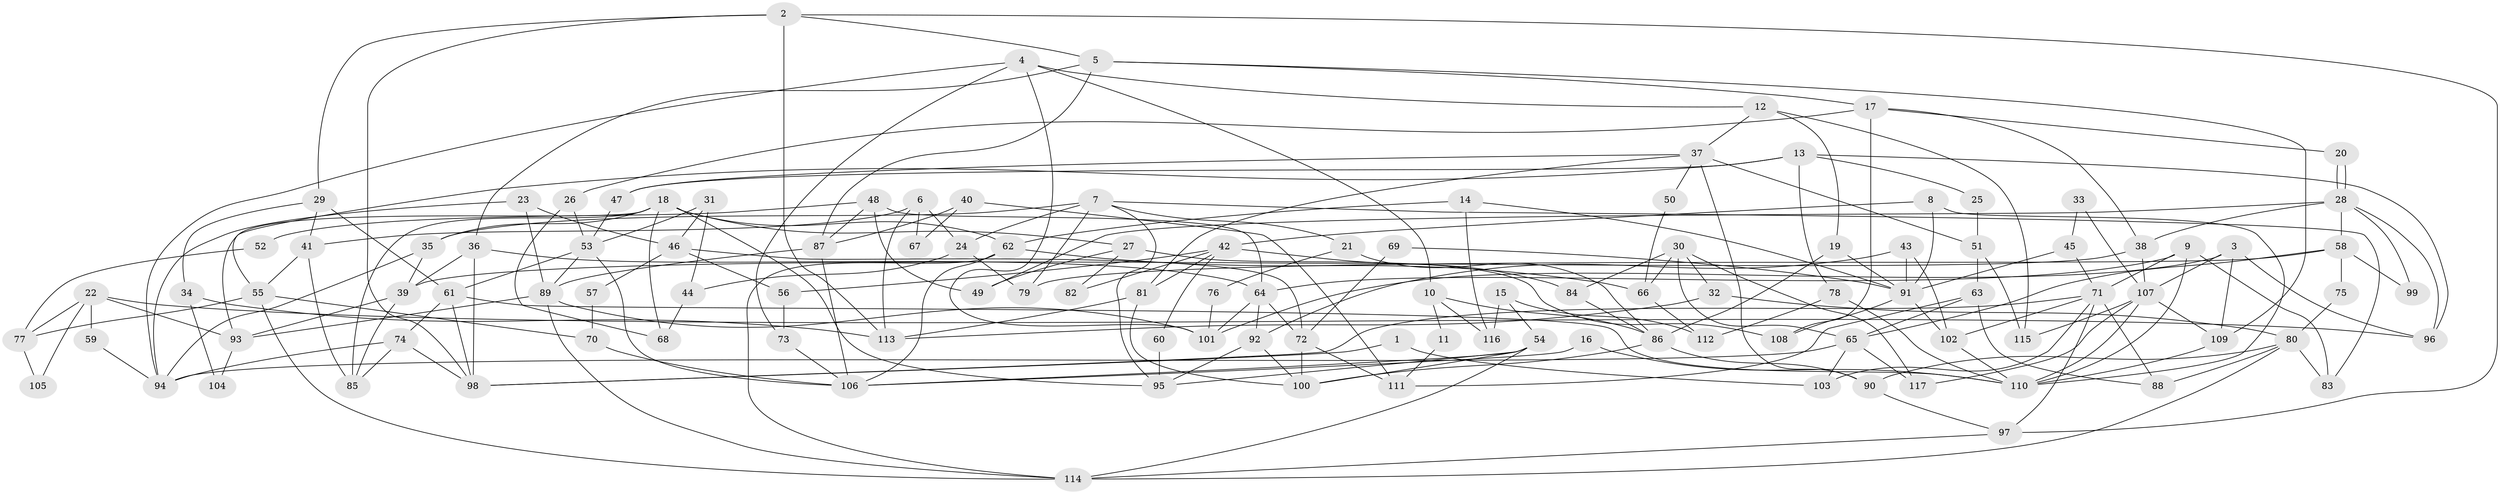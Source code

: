 // coarse degree distribution, {2: 0.12162162162162163, 7: 0.14864864864864866, 6: 0.14864864864864866, 4: 0.14864864864864866, 5: 0.0945945945945946, 3: 0.21621621621621623, 10: 0.04054054054054054, 8: 0.05405405405405406, 9: 0.02702702702702703}
// Generated by graph-tools (version 1.1) at 2025/52/02/27/25 19:52:01]
// undirected, 117 vertices, 234 edges
graph export_dot {
graph [start="1"]
  node [color=gray90,style=filled];
  1;
  2;
  3;
  4;
  5;
  6;
  7;
  8;
  9;
  10;
  11;
  12;
  13;
  14;
  15;
  16;
  17;
  18;
  19;
  20;
  21;
  22;
  23;
  24;
  25;
  26;
  27;
  28;
  29;
  30;
  31;
  32;
  33;
  34;
  35;
  36;
  37;
  38;
  39;
  40;
  41;
  42;
  43;
  44;
  45;
  46;
  47;
  48;
  49;
  50;
  51;
  52;
  53;
  54;
  55;
  56;
  57;
  58;
  59;
  60;
  61;
  62;
  63;
  64;
  65;
  66;
  67;
  68;
  69;
  70;
  71;
  72;
  73;
  74;
  75;
  76;
  77;
  78;
  79;
  80;
  81;
  82;
  83;
  84;
  85;
  86;
  87;
  88;
  89;
  90;
  91;
  92;
  93;
  94;
  95;
  96;
  97;
  98;
  99;
  100;
  101;
  102;
  103;
  104;
  105;
  106;
  107;
  108;
  109;
  110;
  111;
  112;
  113;
  114;
  115;
  116;
  117;
  1 -- 103;
  1 -- 98;
  2 -- 98;
  2 -- 5;
  2 -- 29;
  2 -- 97;
  2 -- 113;
  3 -- 107;
  3 -- 101;
  3 -- 96;
  3 -- 109;
  4 -- 12;
  4 -- 94;
  4 -- 10;
  4 -- 73;
  4 -- 101;
  5 -- 17;
  5 -- 87;
  5 -- 36;
  5 -- 109;
  6 -- 41;
  6 -- 113;
  6 -- 24;
  6 -- 67;
  7 -- 24;
  7 -- 35;
  7 -- 21;
  7 -- 79;
  7 -- 83;
  7 -- 95;
  8 -- 110;
  8 -- 91;
  8 -- 42;
  9 -- 110;
  9 -- 83;
  9 -- 64;
  9 -- 71;
  10 -- 86;
  10 -- 11;
  10 -- 116;
  11 -- 111;
  12 -- 19;
  12 -- 37;
  12 -- 115;
  13 -- 96;
  13 -- 55;
  13 -- 25;
  13 -- 47;
  13 -- 78;
  14 -- 91;
  14 -- 62;
  14 -- 116;
  15 -- 54;
  15 -- 116;
  15 -- 112;
  16 -- 110;
  16 -- 106;
  17 -- 38;
  17 -- 26;
  17 -- 20;
  17 -- 108;
  18 -- 27;
  18 -- 85;
  18 -- 35;
  18 -- 62;
  18 -- 68;
  18 -- 93;
  18 -- 95;
  19 -- 86;
  19 -- 91;
  20 -- 28;
  20 -- 28;
  21 -- 86;
  21 -- 76;
  22 -- 96;
  22 -- 93;
  22 -- 59;
  22 -- 77;
  22 -- 105;
  23 -- 46;
  23 -- 89;
  23 -- 94;
  24 -- 79;
  24 -- 44;
  25 -- 51;
  26 -- 53;
  26 -- 68;
  27 -- 108;
  27 -- 49;
  27 -- 82;
  28 -- 38;
  28 -- 49;
  28 -- 58;
  28 -- 96;
  28 -- 99;
  29 -- 61;
  29 -- 34;
  29 -- 41;
  30 -- 32;
  30 -- 117;
  30 -- 65;
  30 -- 66;
  30 -- 84;
  31 -- 53;
  31 -- 46;
  31 -- 44;
  32 -- 80;
  32 -- 113;
  33 -- 45;
  33 -- 107;
  34 -- 113;
  34 -- 104;
  35 -- 39;
  35 -- 94;
  36 -- 98;
  36 -- 39;
  36 -- 64;
  37 -- 90;
  37 -- 47;
  37 -- 50;
  37 -- 51;
  37 -- 81;
  38 -- 39;
  38 -- 107;
  39 -- 93;
  39 -- 85;
  40 -- 111;
  40 -- 87;
  40 -- 67;
  41 -- 85;
  41 -- 55;
  42 -- 81;
  42 -- 56;
  42 -- 60;
  42 -- 82;
  42 -- 84;
  43 -- 102;
  43 -- 92;
  43 -- 91;
  44 -- 68;
  45 -- 71;
  45 -- 91;
  46 -- 72;
  46 -- 56;
  46 -- 57;
  47 -- 53;
  48 -- 87;
  48 -- 64;
  48 -- 49;
  48 -- 52;
  50 -- 66;
  51 -- 115;
  51 -- 63;
  52 -- 77;
  53 -- 89;
  53 -- 61;
  53 -- 106;
  54 -- 95;
  54 -- 114;
  54 -- 100;
  54 -- 106;
  55 -- 114;
  55 -- 70;
  55 -- 77;
  56 -- 73;
  57 -- 70;
  58 -- 65;
  58 -- 75;
  58 -- 79;
  58 -- 99;
  59 -- 94;
  60 -- 95;
  61 -- 98;
  61 -- 110;
  61 -- 74;
  62 -- 106;
  62 -- 66;
  62 -- 114;
  63 -- 65;
  63 -- 88;
  63 -- 111;
  64 -- 72;
  64 -- 92;
  64 -- 101;
  65 -- 94;
  65 -- 103;
  65 -- 117;
  66 -- 112;
  69 -- 91;
  69 -- 72;
  70 -- 106;
  71 -- 97;
  71 -- 88;
  71 -- 98;
  71 -- 102;
  71 -- 103;
  72 -- 100;
  72 -- 111;
  73 -- 106;
  74 -- 94;
  74 -- 85;
  74 -- 98;
  75 -- 80;
  76 -- 101;
  77 -- 105;
  78 -- 112;
  78 -- 110;
  80 -- 114;
  80 -- 88;
  80 -- 83;
  80 -- 90;
  81 -- 100;
  81 -- 113;
  84 -- 86;
  86 -- 100;
  86 -- 90;
  87 -- 89;
  87 -- 106;
  89 -- 101;
  89 -- 114;
  89 -- 93;
  90 -- 97;
  91 -- 102;
  91 -- 108;
  92 -- 95;
  92 -- 100;
  93 -- 104;
  97 -- 114;
  102 -- 110;
  107 -- 110;
  107 -- 109;
  107 -- 115;
  107 -- 117;
  109 -- 110;
}
